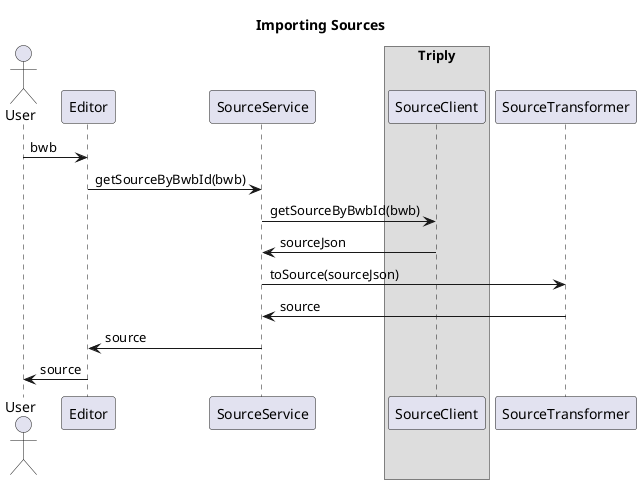 @startuml

title Importing Sources

actor User as user
participant Editor as editor
participant "SourceService" as sourceService
box "Triply"
participant SourceClient as sourceClient
end box
participant SourceTransformer as sourceTransformer

user -> editor : bwb
editor -> sourceService : getSourceByBwbId(bwb)
sourceService -> sourceClient : getSourceByBwbId(bwb)
sourceClient -> sourceService : sourceJson
sourceService -> sourceTransformer : toSource(sourceJson)
sourceTransformer -> sourceService : source
sourceService -> editor : source
editor -> user : source
@enduml